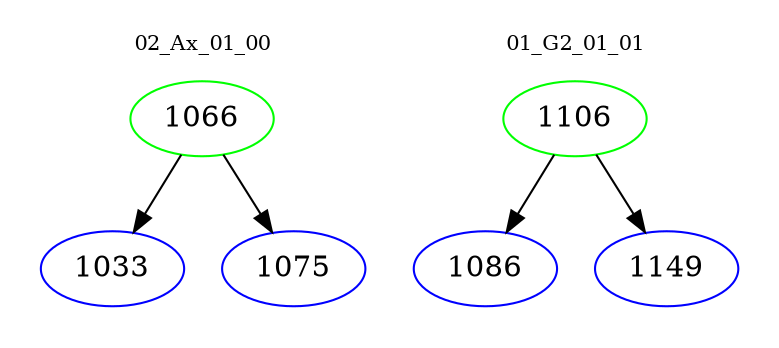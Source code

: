 digraph{
subgraph cluster_0 {
color = white
label = "02_Ax_01_00";
fontsize=10;
T0_1066 [label="1066", color="green"]
T0_1066 -> T0_1033 [color="black"]
T0_1033 [label="1033", color="blue"]
T0_1066 -> T0_1075 [color="black"]
T0_1075 [label="1075", color="blue"]
}
subgraph cluster_1 {
color = white
label = "01_G2_01_01";
fontsize=10;
T1_1106 [label="1106", color="green"]
T1_1106 -> T1_1086 [color="black"]
T1_1086 [label="1086", color="blue"]
T1_1106 -> T1_1149 [color="black"]
T1_1149 [label="1149", color="blue"]
}
}
